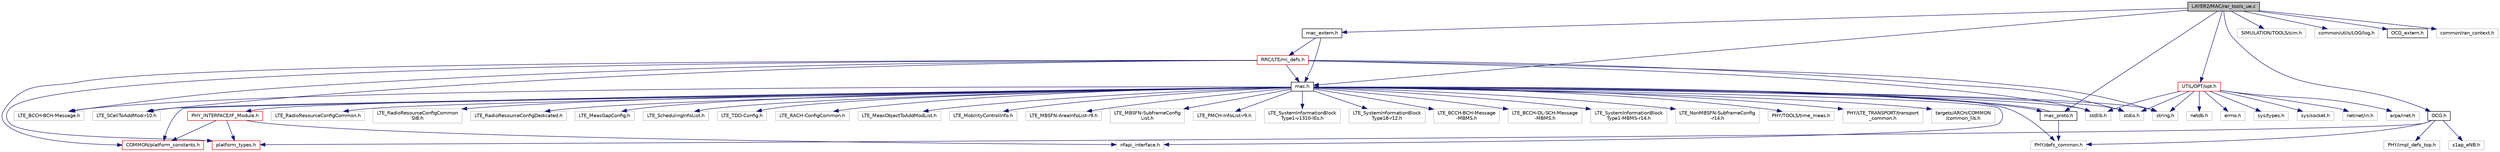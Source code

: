 digraph "LAYER2/MAC/rar_tools_ue.c"
{
 // LATEX_PDF_SIZE
  edge [fontname="Helvetica",fontsize="10",labelfontname="Helvetica",labelfontsize="10"];
  node [fontname="Helvetica",fontsize="10",shape=record];
  Node1 [label="LAYER2/MAC/rar_tools_ue.c",height=0.2,width=0.4,color="black", fillcolor="grey75", style="filled", fontcolor="black",tooltip=" "];
  Node1 -> Node2 [color="midnightblue",fontsize="10",style="solid",fontname="Helvetica"];
  Node2 [label="mac.h",height=0.2,width=0.4,color="black", fillcolor="white", style="filled",URL="$mac_8h.html",tooltip=" "];
  Node2 -> Node3 [color="midnightblue",fontsize="10",style="solid",fontname="Helvetica"];
  Node3 [label="stdio.h",height=0.2,width=0.4,color="grey75", fillcolor="white", style="filled",tooltip=" "];
  Node2 -> Node4 [color="midnightblue",fontsize="10",style="solid",fontname="Helvetica"];
  Node4 [label="stdlib.h",height=0.2,width=0.4,color="grey75", fillcolor="white", style="filled",tooltip=" "];
  Node2 -> Node5 [color="midnightblue",fontsize="10",style="solid",fontname="Helvetica"];
  Node5 [label="string.h",height=0.2,width=0.4,color="grey75", fillcolor="white", style="filled",tooltip=" "];
  Node2 -> Node6 [color="midnightblue",fontsize="10",style="solid",fontname="Helvetica"];
  Node6 [label="COMMON/platform_constants.h",height=0.2,width=0.4,color="red", fillcolor="white", style="filled",URL="$platform__constants_8h.html",tooltip=" "];
  Node2 -> Node8 [color="midnightblue",fontsize="10",style="solid",fontname="Helvetica"];
  Node8 [label="LTE_BCCH-BCH-Message.h",height=0.2,width=0.4,color="grey75", fillcolor="white", style="filled",tooltip=" "];
  Node2 -> Node9 [color="midnightblue",fontsize="10",style="solid",fontname="Helvetica"];
  Node9 [label="LTE_RadioResourceConfigCommon.h",height=0.2,width=0.4,color="grey75", fillcolor="white", style="filled",tooltip=" "];
  Node2 -> Node10 [color="midnightblue",fontsize="10",style="solid",fontname="Helvetica"];
  Node10 [label="LTE_RadioResourceConfigCommon\lSIB.h",height=0.2,width=0.4,color="grey75", fillcolor="white", style="filled",tooltip=" "];
  Node2 -> Node11 [color="midnightblue",fontsize="10",style="solid",fontname="Helvetica"];
  Node11 [label="LTE_RadioResourceConfigDedicated.h",height=0.2,width=0.4,color="grey75", fillcolor="white", style="filled",tooltip=" "];
  Node2 -> Node12 [color="midnightblue",fontsize="10",style="solid",fontname="Helvetica"];
  Node12 [label="LTE_MeasGapConfig.h",height=0.2,width=0.4,color="grey75", fillcolor="white", style="filled",tooltip=" "];
  Node2 -> Node13 [color="midnightblue",fontsize="10",style="solid",fontname="Helvetica"];
  Node13 [label="LTE_SchedulingInfoList.h",height=0.2,width=0.4,color="grey75", fillcolor="white", style="filled",tooltip=" "];
  Node2 -> Node14 [color="midnightblue",fontsize="10",style="solid",fontname="Helvetica"];
  Node14 [label="LTE_TDD-Config.h",height=0.2,width=0.4,color="grey75", fillcolor="white", style="filled",tooltip=" "];
  Node2 -> Node15 [color="midnightblue",fontsize="10",style="solid",fontname="Helvetica"];
  Node15 [label="LTE_RACH-ConfigCommon.h",height=0.2,width=0.4,color="grey75", fillcolor="white", style="filled",tooltip=" "];
  Node2 -> Node16 [color="midnightblue",fontsize="10",style="solid",fontname="Helvetica"];
  Node16 [label="LTE_MeasObjectToAddModList.h",height=0.2,width=0.4,color="grey75", fillcolor="white", style="filled",tooltip=" "];
  Node2 -> Node17 [color="midnightblue",fontsize="10",style="solid",fontname="Helvetica"];
  Node17 [label="LTE_MobilityControlInfo.h",height=0.2,width=0.4,color="grey75", fillcolor="white", style="filled",tooltip=" "];
  Node2 -> Node18 [color="midnightblue",fontsize="10",style="solid",fontname="Helvetica"];
  Node18 [label="LTE_MBSFN-AreaInfoList-r9.h",height=0.2,width=0.4,color="grey75", fillcolor="white", style="filled",tooltip=" "];
  Node2 -> Node19 [color="midnightblue",fontsize="10",style="solid",fontname="Helvetica"];
  Node19 [label="LTE_MBSFN-SubframeConfig\lList.h",height=0.2,width=0.4,color="grey75", fillcolor="white", style="filled",tooltip=" "];
  Node2 -> Node20 [color="midnightblue",fontsize="10",style="solid",fontname="Helvetica"];
  Node20 [label="LTE_PMCH-InfoList-r9.h",height=0.2,width=0.4,color="grey75", fillcolor="white", style="filled",tooltip=" "];
  Node2 -> Node21 [color="midnightblue",fontsize="10",style="solid",fontname="Helvetica"];
  Node21 [label="LTE_SCellToAddMod-r10.h",height=0.2,width=0.4,color="grey75", fillcolor="white", style="filled",tooltip=" "];
  Node2 -> Node22 [color="midnightblue",fontsize="10",style="solid",fontname="Helvetica"];
  Node22 [label="LTE_SystemInformationBlock\lType1-v1310-IEs.h",height=0.2,width=0.4,color="grey75", fillcolor="white", style="filled",tooltip=" "];
  Node2 -> Node23 [color="midnightblue",fontsize="10",style="solid",fontname="Helvetica"];
  Node23 [label="LTE_SystemInformationBlock\lType18-r12.h",height=0.2,width=0.4,color="grey75", fillcolor="white", style="filled",tooltip=" "];
  Node2 -> Node24 [color="midnightblue",fontsize="10",style="solid",fontname="Helvetica"];
  Node24 [label="LTE_BCCH-BCH-Message\l-MBMS.h",height=0.2,width=0.4,color="grey75", fillcolor="white", style="filled",tooltip=" "];
  Node2 -> Node25 [color="midnightblue",fontsize="10",style="solid",fontname="Helvetica"];
  Node25 [label="LTE_BCCH-DL-SCH-Message\l-MBMS.h",height=0.2,width=0.4,color="grey75", fillcolor="white", style="filled",tooltip=" "];
  Node2 -> Node26 [color="midnightblue",fontsize="10",style="solid",fontname="Helvetica"];
  Node26 [label="LTE_SystemInformationBlock\lType1-MBMS-r14.h",height=0.2,width=0.4,color="grey75", fillcolor="white", style="filled",tooltip=" "];
  Node2 -> Node27 [color="midnightblue",fontsize="10",style="solid",fontname="Helvetica"];
  Node27 [label="LTE_NonMBSFN-SubframeConfig\l-r14.h",height=0.2,width=0.4,color="grey75", fillcolor="white", style="filled",tooltip=" "];
  Node2 -> Node28 [color="midnightblue",fontsize="10",style="solid",fontname="Helvetica"];
  Node28 [label="nfapi_interface.h",height=0.2,width=0.4,color="grey75", fillcolor="white", style="filled",tooltip=" "];
  Node2 -> Node29 [color="midnightblue",fontsize="10",style="solid",fontname="Helvetica"];
  Node29 [label="PHY_INTERFACE/IF_Module.h",height=0.2,width=0.4,color="red", fillcolor="white", style="filled",URL="$IF__Module_8h.html",tooltip="data structures for PHY/MAC interface modules"];
  Node29 -> Node28 [color="midnightblue",fontsize="10",style="solid",fontname="Helvetica"];
  Node29 -> Node6 [color="midnightblue",fontsize="10",style="solid",fontname="Helvetica"];
  Node29 -> Node31 [color="midnightblue",fontsize="10",style="solid",fontname="Helvetica"];
  Node31 [label="platform_types.h",height=0.2,width=0.4,color="red", fillcolor="white", style="filled",URL="$platform__types_8h.html",tooltip=" "];
  Node2 -> Node32 [color="midnightblue",fontsize="10",style="solid",fontname="Helvetica"];
  Node32 [label="PHY/TOOLS/time_meas.h",height=0.2,width=0.4,color="grey75", fillcolor="white", style="filled",tooltip=" "];
  Node2 -> Node33 [color="midnightblue",fontsize="10",style="solid",fontname="Helvetica"];
  Node33 [label="PHY/defs_common.h",height=0.2,width=0.4,color="grey75", fillcolor="white", style="filled",tooltip=" "];
  Node2 -> Node34 [color="midnightblue",fontsize="10",style="solid",fontname="Helvetica"];
  Node34 [label="PHY/LTE_TRANSPORT/transport\l_common.h",height=0.2,width=0.4,color="grey75", fillcolor="white", style="filled",tooltip=" "];
  Node2 -> Node35 [color="midnightblue",fontsize="10",style="solid",fontname="Helvetica"];
  Node35 [label="targets/ARCH/COMMON\l/common_lib.h",height=0.2,width=0.4,color="grey75", fillcolor="white", style="filled",tooltip=" "];
  Node2 -> Node36 [color="midnightblue",fontsize="10",style="solid",fontname="Helvetica"];
  Node36 [label="mac_proto.h",height=0.2,width=0.4,color="black", fillcolor="white", style="filled",URL="$mac__proto_8h.html",tooltip=" "];
  Node36 -> Node2 [color="midnightblue",fontsize="10",style="solid",fontname="Helvetica"];
  Node36 -> Node33 [color="midnightblue",fontsize="10",style="solid",fontname="Helvetica"];
  Node1 -> Node36 [color="midnightblue",fontsize="10",style="solid",fontname="Helvetica"];
  Node1 -> Node37 [color="midnightblue",fontsize="10",style="solid",fontname="Helvetica"];
  Node37 [label="mac_extern.h",height=0.2,width=0.4,color="black", fillcolor="white", style="filled",URL="$mac__extern_8h.html",tooltip=" "];
  Node37 -> Node2 [color="midnightblue",fontsize="10",style="solid",fontname="Helvetica"];
  Node37 -> Node38 [color="midnightblue",fontsize="10",style="solid",fontname="Helvetica"];
  Node38 [label="RRC/LTE/rrc_defs.h",height=0.2,width=0.4,color="red", fillcolor="white", style="filled",URL="$rrc__defs_8h.html",tooltip=" "];
  Node38 -> Node3 [color="midnightblue",fontsize="10",style="solid",fontname="Helvetica"];
  Node38 -> Node4 [color="midnightblue",fontsize="10",style="solid",fontname="Helvetica"];
  Node38 -> Node5 [color="midnightblue",fontsize="10",style="solid",fontname="Helvetica"];
  Node38 -> Node6 [color="midnightblue",fontsize="10",style="solid",fontname="Helvetica"];
  Node38 -> Node31 [color="midnightblue",fontsize="10",style="solid",fontname="Helvetica"];
  Node38 -> Node2 [color="midnightblue",fontsize="10",style="solid",fontname="Helvetica"];
  Node38 -> Node8 [color="midnightblue",fontsize="10",style="solid",fontname="Helvetica"];
  Node38 -> Node21 [color="midnightblue",fontsize="10",style="solid",fontname="Helvetica"];
  Node1 -> Node142 [color="midnightblue",fontsize="10",style="solid",fontname="Helvetica"];
  Node142 [label="SIMULATION/TOOLS/sim.h",height=0.2,width=0.4,color="grey75", fillcolor="white", style="filled",tooltip=" "];
  Node1 -> Node93 [color="midnightblue",fontsize="10",style="solid",fontname="Helvetica"];
  Node93 [label="common/utils/LOG/log.h",height=0.2,width=0.4,color="grey75", fillcolor="white", style="filled",tooltip=" "];
  Node1 -> Node143 [color="midnightblue",fontsize="10",style="solid",fontname="Helvetica"];
  Node143 [label="OCG.h",height=0.2,width=0.4,color="black", fillcolor="white", style="filled",URL="$OCG_8h.html",tooltip="Data structure for OCG of OpenAir emulator."];
  Node143 -> Node33 [color="midnightblue",fontsize="10",style="solid",fontname="Helvetica"];
  Node143 -> Node144 [color="midnightblue",fontsize="10",style="solid",fontname="Helvetica"];
  Node144 [label="PHY/impl_defs_top.h",height=0.2,width=0.4,color="grey75", fillcolor="white", style="filled",tooltip=" "];
  Node143 -> Node31 [color="midnightblue",fontsize="10",style="solid",fontname="Helvetica"];
  Node143 -> Node145 [color="midnightblue",fontsize="10",style="solid",fontname="Helvetica"];
  Node145 [label="s1ap_eNB.h",height=0.2,width=0.4,color="grey75", fillcolor="white", style="filled",tooltip=" "];
  Node1 -> Node146 [color="midnightblue",fontsize="10",style="solid",fontname="Helvetica"];
  Node146 [label="OCG_extern.h",height=0.2,width=0.4,color="black", fillcolor="white", style="filled",URL="$OCG__extern_8h.html",tooltip=" "];
  Node1 -> Node147 [color="midnightblue",fontsize="10",style="solid",fontname="Helvetica"];
  Node147 [label="UTIL/OPT/opt.h",height=0.2,width=0.4,color="red", fillcolor="white", style="filled",URL="$opt_8h.html",tooltip=" "];
  Node147 -> Node148 [color="midnightblue",fontsize="10",style="solid",fontname="Helvetica"];
  Node148 [label="sys/types.h",height=0.2,width=0.4,color="grey75", fillcolor="white", style="filled",tooltip=" "];
  Node147 -> Node121 [color="midnightblue",fontsize="10",style="solid",fontname="Helvetica"];
  Node121 [label="sys/socket.h",height=0.2,width=0.4,color="grey75", fillcolor="white", style="filled",tooltip=" "];
  Node147 -> Node149 [color="midnightblue",fontsize="10",style="solid",fontname="Helvetica"];
  Node149 [label="netinet/in.h",height=0.2,width=0.4,color="grey75", fillcolor="white", style="filled",tooltip=" "];
  Node147 -> Node150 [color="midnightblue",fontsize="10",style="solid",fontname="Helvetica"];
  Node150 [label="arpa/inet.h",height=0.2,width=0.4,color="grey75", fillcolor="white", style="filled",tooltip=" "];
  Node147 -> Node151 [color="midnightblue",fontsize="10",style="solid",fontname="Helvetica"];
  Node151 [label="netdb.h",height=0.2,width=0.4,color="grey75", fillcolor="white", style="filled",tooltip=" "];
  Node147 -> Node3 [color="midnightblue",fontsize="10",style="solid",fontname="Helvetica"];
  Node147 -> Node4 [color="midnightblue",fontsize="10",style="solid",fontname="Helvetica"];
  Node147 -> Node5 [color="midnightblue",fontsize="10",style="solid",fontname="Helvetica"];
  Node147 -> Node76 [color="midnightblue",fontsize="10",style="solid",fontname="Helvetica"];
  Node76 [label="errno.h",height=0.2,width=0.4,color="grey75", fillcolor="white", style="filled",tooltip=" "];
  Node1 -> Node159 [color="midnightblue",fontsize="10",style="solid",fontname="Helvetica"];
  Node159 [label="common/ran_context.h",height=0.2,width=0.4,color="grey75", fillcolor="white", style="filled",tooltip=" "];
}
